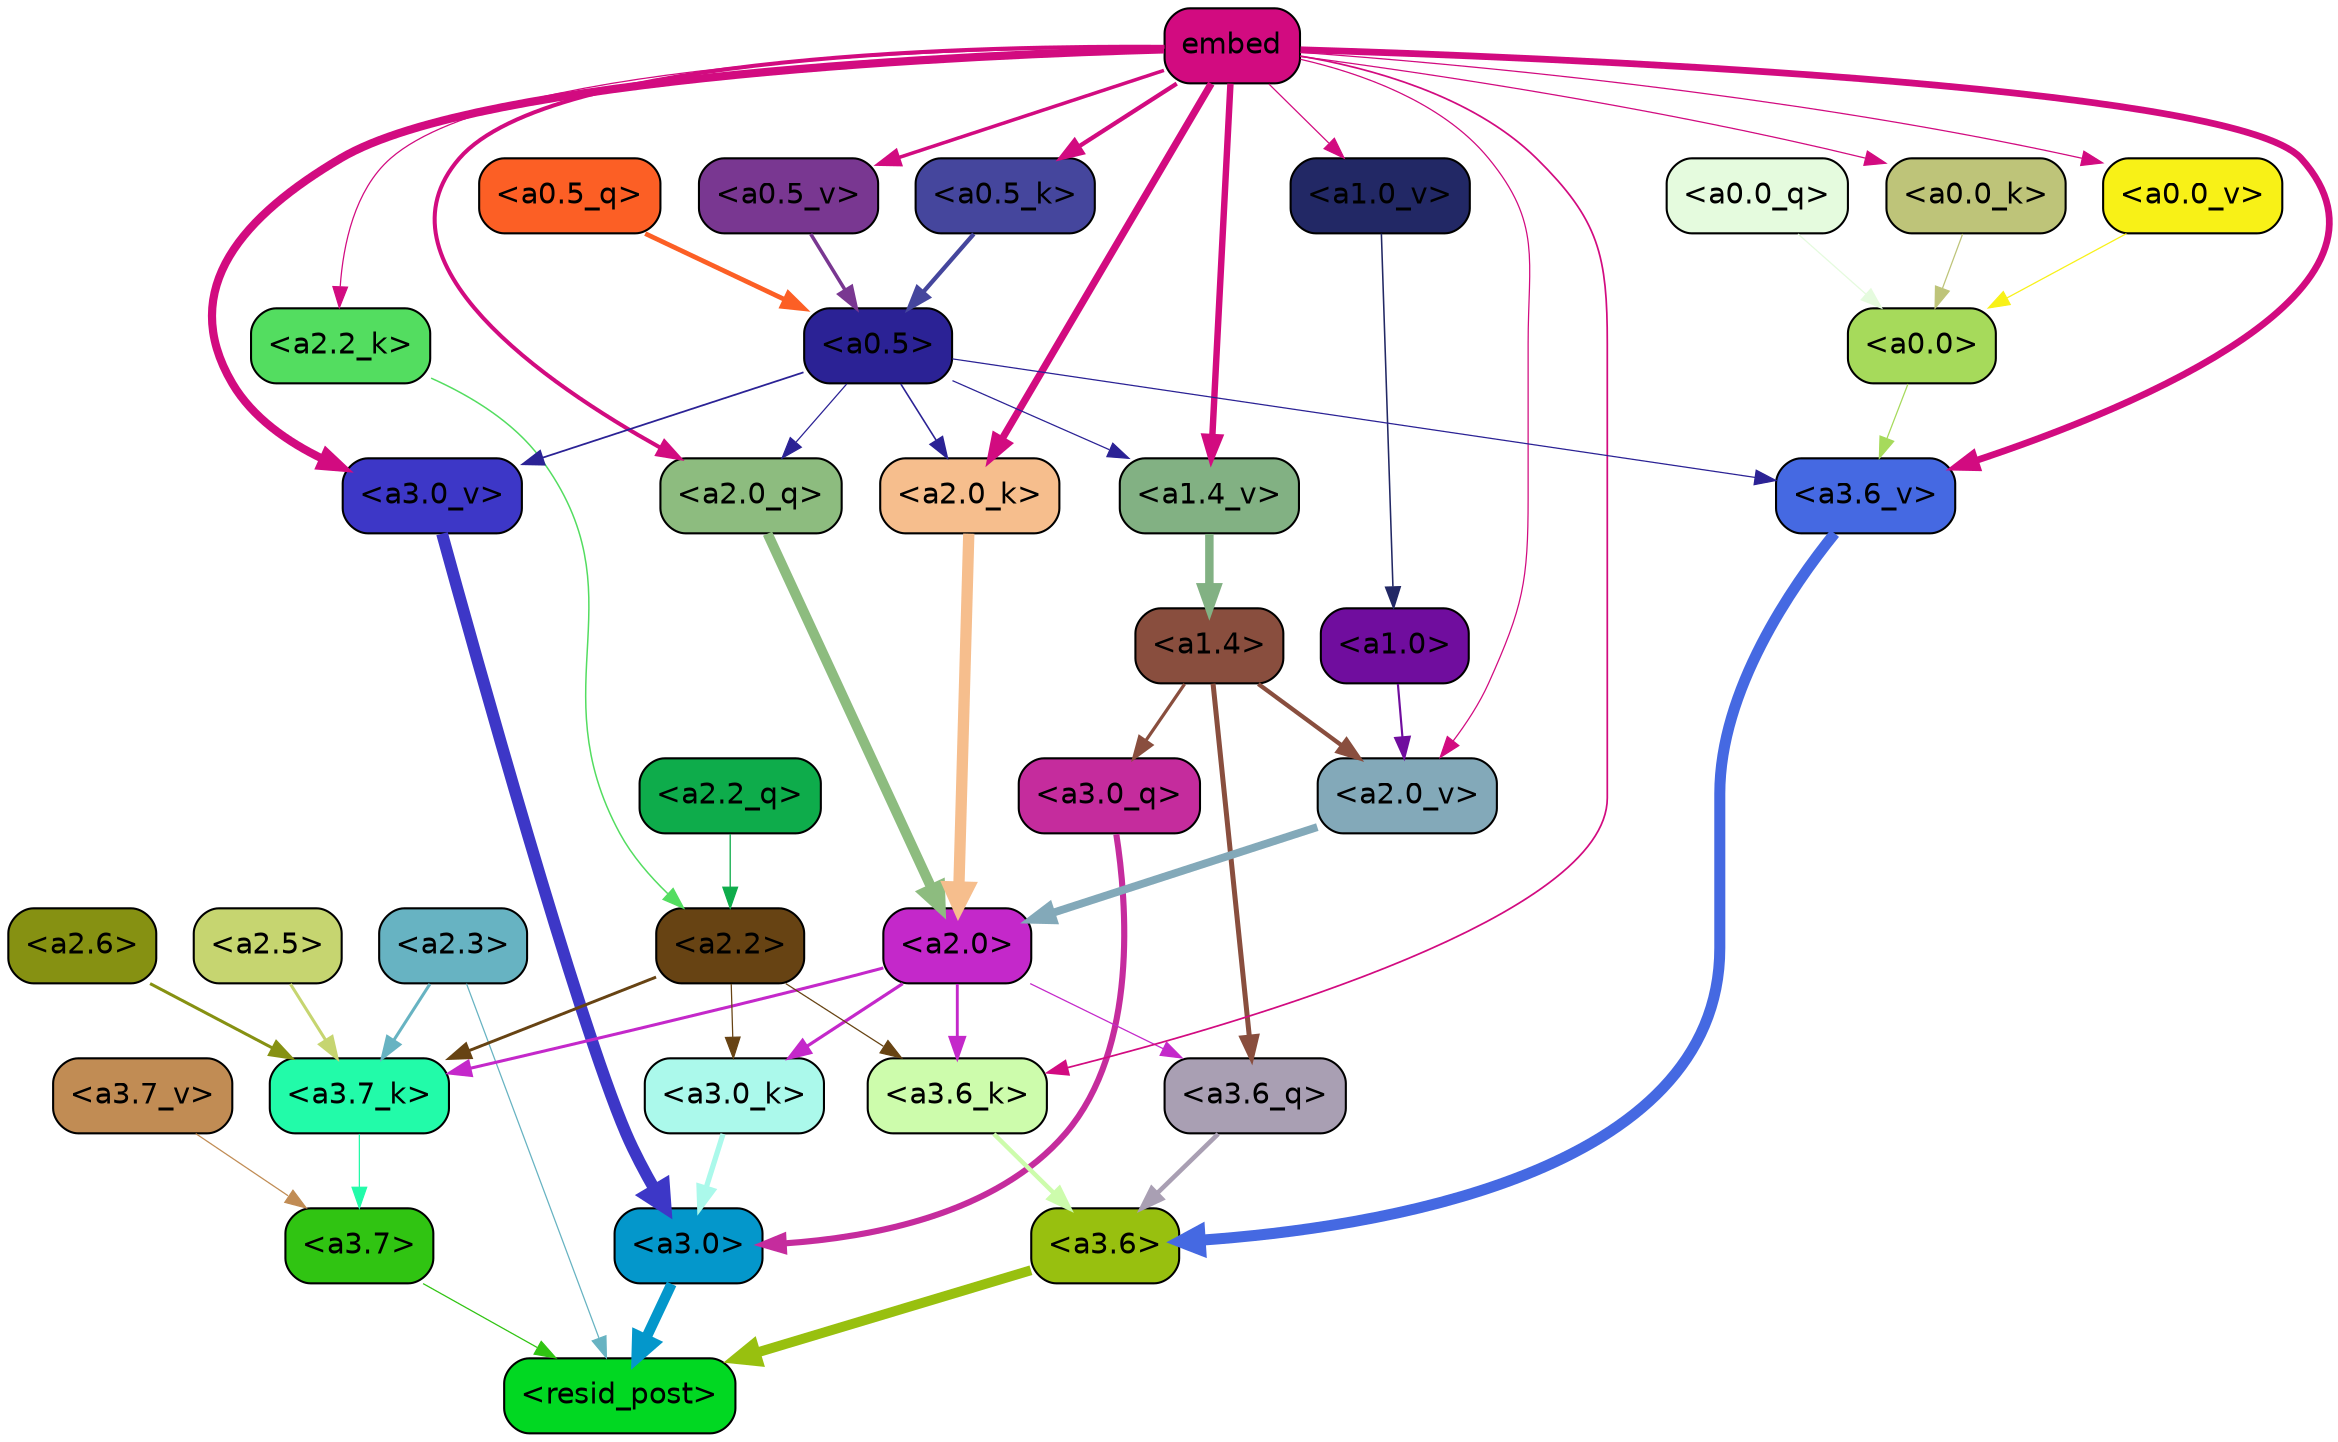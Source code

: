 strict digraph "" {
	graph [bgcolor=transparent,
		layout=dot,
		overlap=false,
		splines=true
	];
	"<a3.7>"	[color=black,
		fillcolor="#30c412",
		fontname=Helvetica,
		shape=box,
		style="filled, rounded"];
	"<resid_post>"	[color=black,
		fillcolor="#01d822",
		fontname=Helvetica,
		shape=box,
		style="filled, rounded"];
	"<a3.7>" -> "<resid_post>"	[color="#30c412",
		penwidth=0.6];
	"<a3.6>"	[color=black,
		fillcolor="#98c00f",
		fontname=Helvetica,
		shape=box,
		style="filled, rounded"];
	"<a3.6>" -> "<resid_post>"	[color="#98c00f",
		penwidth=4.749041676521301];
	"<a3.0>"	[color=black,
		fillcolor="#0497cb",
		fontname=Helvetica,
		shape=box,
		style="filled, rounded"];
	"<a3.0>" -> "<resid_post>"	[color="#0497cb",
		penwidth=5.004215121269226];
	"<a2.3>"	[color=black,
		fillcolor="#67b3c2",
		fontname=Helvetica,
		shape=box,
		style="filled, rounded"];
	"<a2.3>" -> "<resid_post>"	[color="#67b3c2",
		penwidth=0.6];
	"<a3.7_k>"	[color=black,
		fillcolor="#22fba9",
		fontname=Helvetica,
		shape=box,
		style="filled, rounded"];
	"<a2.3>" -> "<a3.7_k>"	[color="#67b3c2",
		penwidth=1.4559586644172668];
	"<a3.6_q>"	[color=black,
		fillcolor="#a99fb3",
		fontname=Helvetica,
		shape=box,
		style="filled, rounded"];
	"<a3.6_q>" -> "<a3.6>"	[color="#a99fb3",
		penwidth=2.199681341648102];
	"<a3.0_q>"	[color=black,
		fillcolor="#c52c9d",
		fontname=Helvetica,
		shape=box,
		style="filled, rounded"];
	"<a3.0_q>" -> "<a3.0>"	[color="#c52c9d",
		penwidth=2.9459195733070374];
	"<a3.7_k>" -> "<a3.7>"	[color="#22fba9",
		penwidth=0.6];
	"<a3.6_k>"	[color=black,
		fillcolor="#cdfcac",
		fontname=Helvetica,
		shape=box,
		style="filled, rounded"];
	"<a3.6_k>" -> "<a3.6>"	[color="#cdfcac",
		penwidth=2.13908451795578];
	"<a3.0_k>"	[color=black,
		fillcolor="#abf9eb",
		fontname=Helvetica,
		shape=box,
		style="filled, rounded"];
	"<a3.0_k>" -> "<a3.0>"	[color="#abf9eb",
		penwidth=2.520303964614868];
	"<a3.7_v>"	[color=black,
		fillcolor="#c18c54",
		fontname=Helvetica,
		shape=box,
		style="filled, rounded"];
	"<a3.7_v>" -> "<a3.7>"	[color="#c18c54",
		penwidth=0.6];
	"<a3.6_v>"	[color=black,
		fillcolor="#4569e2",
		fontname=Helvetica,
		shape=box,
		style="filled, rounded"];
	"<a3.6_v>" -> "<a3.6>"	[color="#4569e2",
		penwidth=5.297133803367615];
	"<a3.0_v>"	[color=black,
		fillcolor="#3d37c7",
		fontname=Helvetica,
		shape=box,
		style="filled, rounded"];
	"<a3.0_v>" -> "<a3.0>"	[color="#3d37c7",
		penwidth=5.680712580680847];
	"<a2.0>"	[color=black,
		fillcolor="#c428ca",
		fontname=Helvetica,
		shape=box,
		style="filled, rounded"];
	"<a2.0>" -> "<a3.6_q>"	[color="#c428ca",
		penwidth=0.6];
	"<a2.0>" -> "<a3.7_k>"	[color="#c428ca",
		penwidth=1.4582423567771912];
	"<a2.0>" -> "<a3.6_k>"	[color="#c428ca",
		penwidth=1.3792681694030762];
	"<a2.0>" -> "<a3.0_k>"	[color="#c428ca",
		penwidth=1.5433646440505981];
	"<a1.4>"	[color=black,
		fillcolor="#894e3e",
		fontname=Helvetica,
		shape=box,
		style="filled, rounded"];
	"<a1.4>" -> "<a3.6_q>"	[color="#894e3e",
		penwidth=2.407962203025818];
	"<a1.4>" -> "<a3.0_q>"	[color="#894e3e",
		penwidth=1.5490156412124634];
	"<a2.0_v>"	[color=black,
		fillcolor="#83a9b9",
		fontname=Helvetica,
		shape=box,
		style="filled, rounded"];
	"<a1.4>" -> "<a2.0_v>"	[color="#894e3e",
		penwidth=2.058677911758423];
	"<a2.6>"	[color=black,
		fillcolor="#869112",
		fontname=Helvetica,
		shape=box,
		style="filled, rounded"];
	"<a2.6>" -> "<a3.7_k>"	[color="#869112",
		penwidth=1.468173325061798];
	"<a2.5>"	[color=black,
		fillcolor="#c6d570",
		fontname=Helvetica,
		shape=box,
		style="filled, rounded"];
	"<a2.5>" -> "<a3.7_k>"	[color="#c6d570",
		penwidth=1.457568109035492];
	"<a2.2>"	[color=black,
		fillcolor="#674313",
		fontname=Helvetica,
		shape=box,
		style="filled, rounded"];
	"<a2.2>" -> "<a3.7_k>"	[color="#674313",
		penwidth=1.4199435114860535];
	"<a2.2>" -> "<a3.6_k>"	[color="#674313",
		penwidth=0.6];
	"<a2.2>" -> "<a3.0_k>"	[color="#674313",
		penwidth=0.6];
	embed	[color=black,
		fillcolor="#d20b80",
		fontname=Helvetica,
		shape=box,
		style="filled, rounded"];
	embed -> "<a3.6_k>"	[color="#d20b80",
		penwidth=0.8273519277572632];
	embed -> "<a3.6_v>"	[color="#d20b80",
		penwidth=3.2414157912135124];
	embed -> "<a3.0_v>"	[color="#d20b80",
		penwidth=3.929257571697235];
	"<a2.0_q>"	[color=black,
		fillcolor="#8dbc7f",
		fontname=Helvetica,
		shape=box,
		style="filled, rounded"];
	embed -> "<a2.0_q>"	[color="#d20b80",
		penwidth=1.9435837268829346];
	"<a2.2_k>"	[color=black,
		fillcolor="#53dd60",
		fontname=Helvetica,
		shape=box,
		style="filled, rounded"];
	embed -> "<a2.2_k>"	[color="#d20b80",
		penwidth=0.6];
	"<a2.0_k>"	[color=black,
		fillcolor="#f6be8d",
		fontname=Helvetica,
		shape=box,
		style="filled, rounded"];
	embed -> "<a2.0_k>"	[color="#d20b80",
		penwidth=3.4579111337661743];
	embed -> "<a2.0_v>"	[color="#d20b80",
		penwidth=0.6];
	"<a1.4_v>"	[color=black,
		fillcolor="#82b183",
		fontname=Helvetica,
		shape=box,
		style="filled, rounded"];
	embed -> "<a1.4_v>"	[color="#d20b80",
		penwidth=3.0905416011810303];
	"<a1.0_v>"	[color=black,
		fillcolor="#222865",
		fontname=Helvetica,
		shape=box,
		style="filled, rounded"];
	embed -> "<a1.0_v>"	[color="#d20b80",
		penwidth=0.6];
	"<a0.5_k>"	[color=black,
		fillcolor="#45469d",
		fontname=Helvetica,
		shape=box,
		style="filled, rounded"];
	embed -> "<a0.5_k>"	[color="#d20b80",
		penwidth=2.0672929286956787];
	"<a0.0_k>"	[color=black,
		fillcolor="#bec479",
		fontname=Helvetica,
		shape=box,
		style="filled, rounded"];
	embed -> "<a0.0_k>"	[color="#d20b80",
		penwidth=0.6];
	"<a0.5_v>"	[color=black,
		fillcolor="#793791",
		fontname=Helvetica,
		shape=box,
		style="filled, rounded"];
	embed -> "<a0.5_v>"	[color="#d20b80",
		penwidth=1.6968016624450684];
	"<a0.0_v>"	[color=black,
		fillcolor="#f8f117",
		fontname=Helvetica,
		shape=box,
		style="filled, rounded"];
	embed -> "<a0.0_v>"	[color="#d20b80",
		penwidth=0.6];
	"<a0.5>"	[color=black,
		fillcolor="#2b2295",
		fontname=Helvetica,
		shape=box,
		style="filled, rounded"];
	"<a0.5>" -> "<a3.6_v>"	[color="#2b2295",
		penwidth=0.6];
	"<a0.5>" -> "<a3.0_v>"	[color="#2b2295",
		penwidth=0.8535017371177673];
	"<a0.5>" -> "<a2.0_q>"	[color="#2b2295",
		penwidth=0.6];
	"<a0.5>" -> "<a2.0_k>"	[color="#2b2295",
		penwidth=0.7646331787109375];
	"<a0.5>" -> "<a1.4_v>"	[color="#2b2295",
		penwidth=0.6];
	"<a0.0>"	[color=black,
		fillcolor="#a6da5b",
		fontname=Helvetica,
		shape=box,
		style="filled, rounded"];
	"<a0.0>" -> "<a3.6_v>"	[color="#a6da5b",
		penwidth=0.6];
	"<a2.2_q>"	[color=black,
		fillcolor="#0eac4b",
		fontname=Helvetica,
		shape=box,
		style="filled, rounded"];
	"<a2.2_q>" -> "<a2.2>"	[color="#0eac4b",
		penwidth=0.6301735639572144];
	"<a2.0_q>" -> "<a2.0>"	[color="#8dbc7f",
		penwidth=4.832814455032349];
	"<a2.2_k>" -> "<a2.2>"	[color="#53dd60",
		penwidth=0.7200896441936493];
	"<a2.0_k>" -> "<a2.0>"	[color="#f6be8d",
		penwidth=5.423068851232529];
	"<a2.0_v>" -> "<a2.0>"	[color="#83a9b9",
		penwidth=3.7890332341194153];
	"<a1.0>"	[color=black,
		fillcolor="#700d9e",
		fontname=Helvetica,
		shape=box,
		style="filled, rounded"];
	"<a1.0>" -> "<a2.0_v>"	[color="#700d9e",
		penwidth=1.041085124015808];
	"<a1.4_v>" -> "<a1.4>"	[color="#82b183",
		penwidth=4.065267086029053];
	"<a1.0_v>" -> "<a1.0>"	[color="#222865",
		penwidth=0.7517843246459961];
	"<a0.5_q>"	[color=black,
		fillcolor="#fc5f25",
		fontname=Helvetica,
		shape=box,
		style="filled, rounded"];
	"<a0.5_q>" -> "<a0.5>"	[color="#fc5f25",
		penwidth=2.2789151668548584];
	"<a0.0_q>"	[color=black,
		fillcolor="#e5fbde",
		fontname=Helvetica,
		shape=box,
		style="filled, rounded"];
	"<a0.0_q>" -> "<a0.0>"	[color="#e5fbde",
		penwidth=0.6];
	"<a0.5_k>" -> "<a0.5>"	[color="#45469d",
		penwidth=2.067288637161255];
	"<a0.0_k>" -> "<a0.0>"	[color="#bec479",
		penwidth=0.6];
	"<a0.5_v>" -> "<a0.5>"	[color="#793791",
		penwidth=1.6968014240264893];
	"<a0.0_v>" -> "<a0.0>"	[color="#f8f117",
		penwidth=0.6];
}
